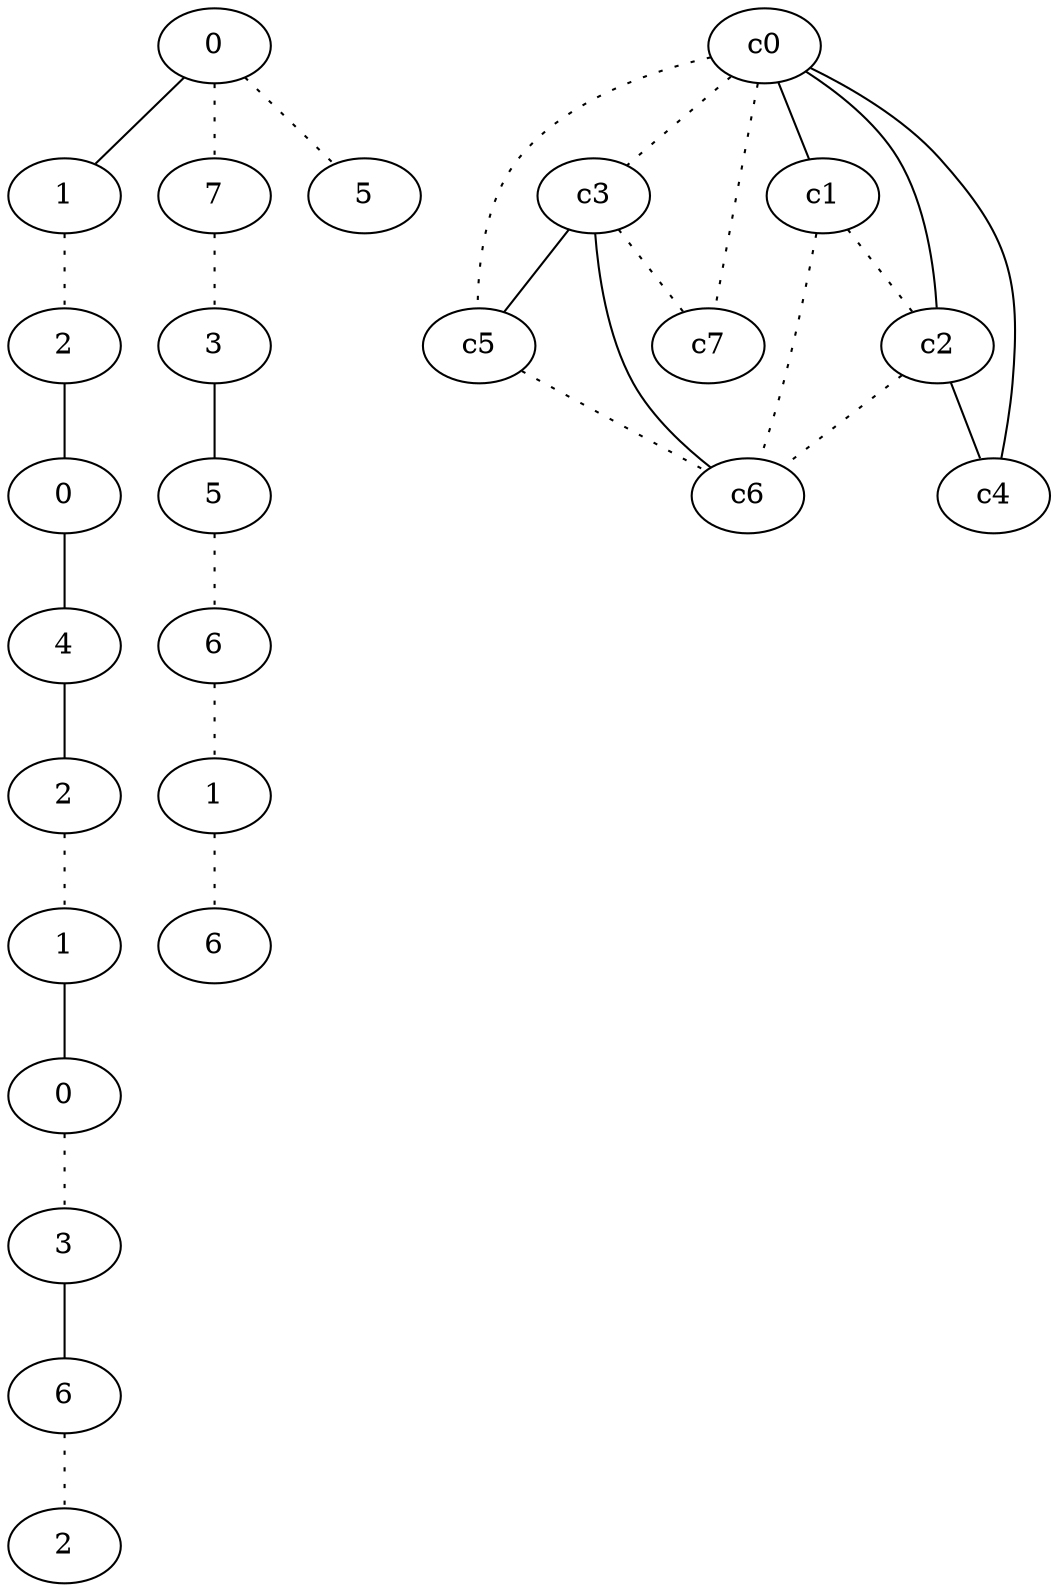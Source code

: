graph {
a0[label=0];
a1[label=1];
a2[label=2];
a3[label=0];
a4[label=4];
a5[label=2];
a6[label=1];
a7[label=0];
a8[label=3];
a9[label=6];
a10[label=2];
a11[label=7];
a12[label=3];
a13[label=5];
a14[label=6];
a15[label=1];
a16[label=6];
a17[label=5];
a0 -- a1;
a0 -- a11 [style=dotted];
a0 -- a17 [style=dotted];
a1 -- a2 [style=dotted];
a2 -- a3;
a3 -- a4;
a4 -- a5;
a5 -- a6 [style=dotted];
a6 -- a7;
a7 -- a8 [style=dotted];
a8 -- a9;
a9 -- a10 [style=dotted];
a11 -- a12 [style=dotted];
a12 -- a13;
a13 -- a14 [style=dotted];
a14 -- a15 [style=dotted];
a15 -- a16 [style=dotted];
c0 -- c1;
c0 -- c2;
c0 -- c3 [style=dotted];
c0 -- c4;
c0 -- c5 [style=dotted];
c0 -- c7 [style=dotted];
c1 -- c2 [style=dotted];
c1 -- c6 [style=dotted];
c2 -- c4;
c2 -- c6 [style=dotted];
c3 -- c5;
c3 -- c6;
c3 -- c7 [style=dotted];
c5 -- c6 [style=dotted];
}
